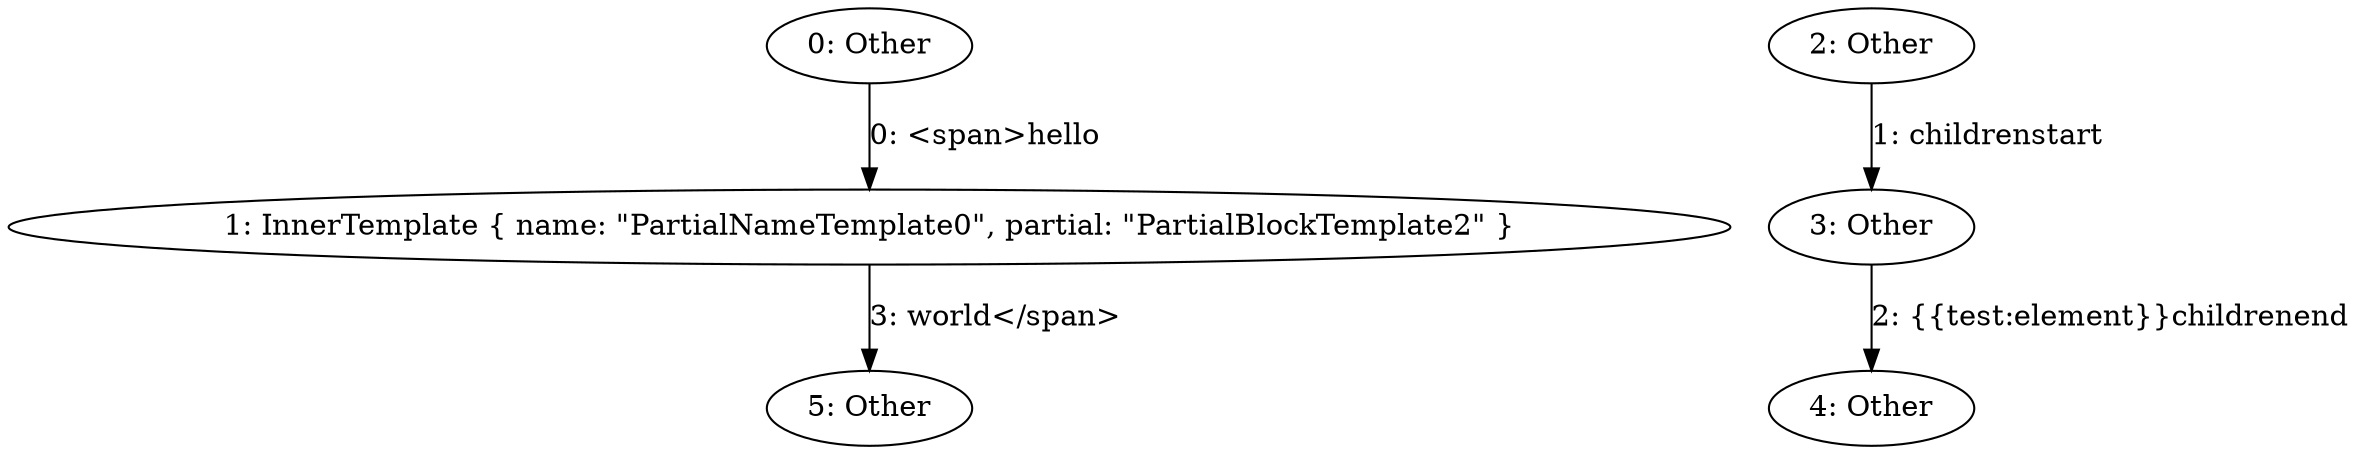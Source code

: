 digraph {
    0 [ label = "0: Other" ]
    1 [ label = "1: InnerTemplate { name: \"PartialNameTemplate0\", partial: \"PartialBlockTemplate2\" }" ]
    2 [ label = "2: Other" ]
    3 [ label = "3: Other" ]
    4 [ label = "4: Other" ]
    5 [ label = "5: Other" ]
    0 -> 1 [ label = "0: <span>hello" ]
    2 -> 3 [ label = "1: childrenstart" ]
    3 -> 4 [ label = "2: {{test:element}}childrenend" ]
    1 -> 5 [ label = "3: world</span>" ]
}
